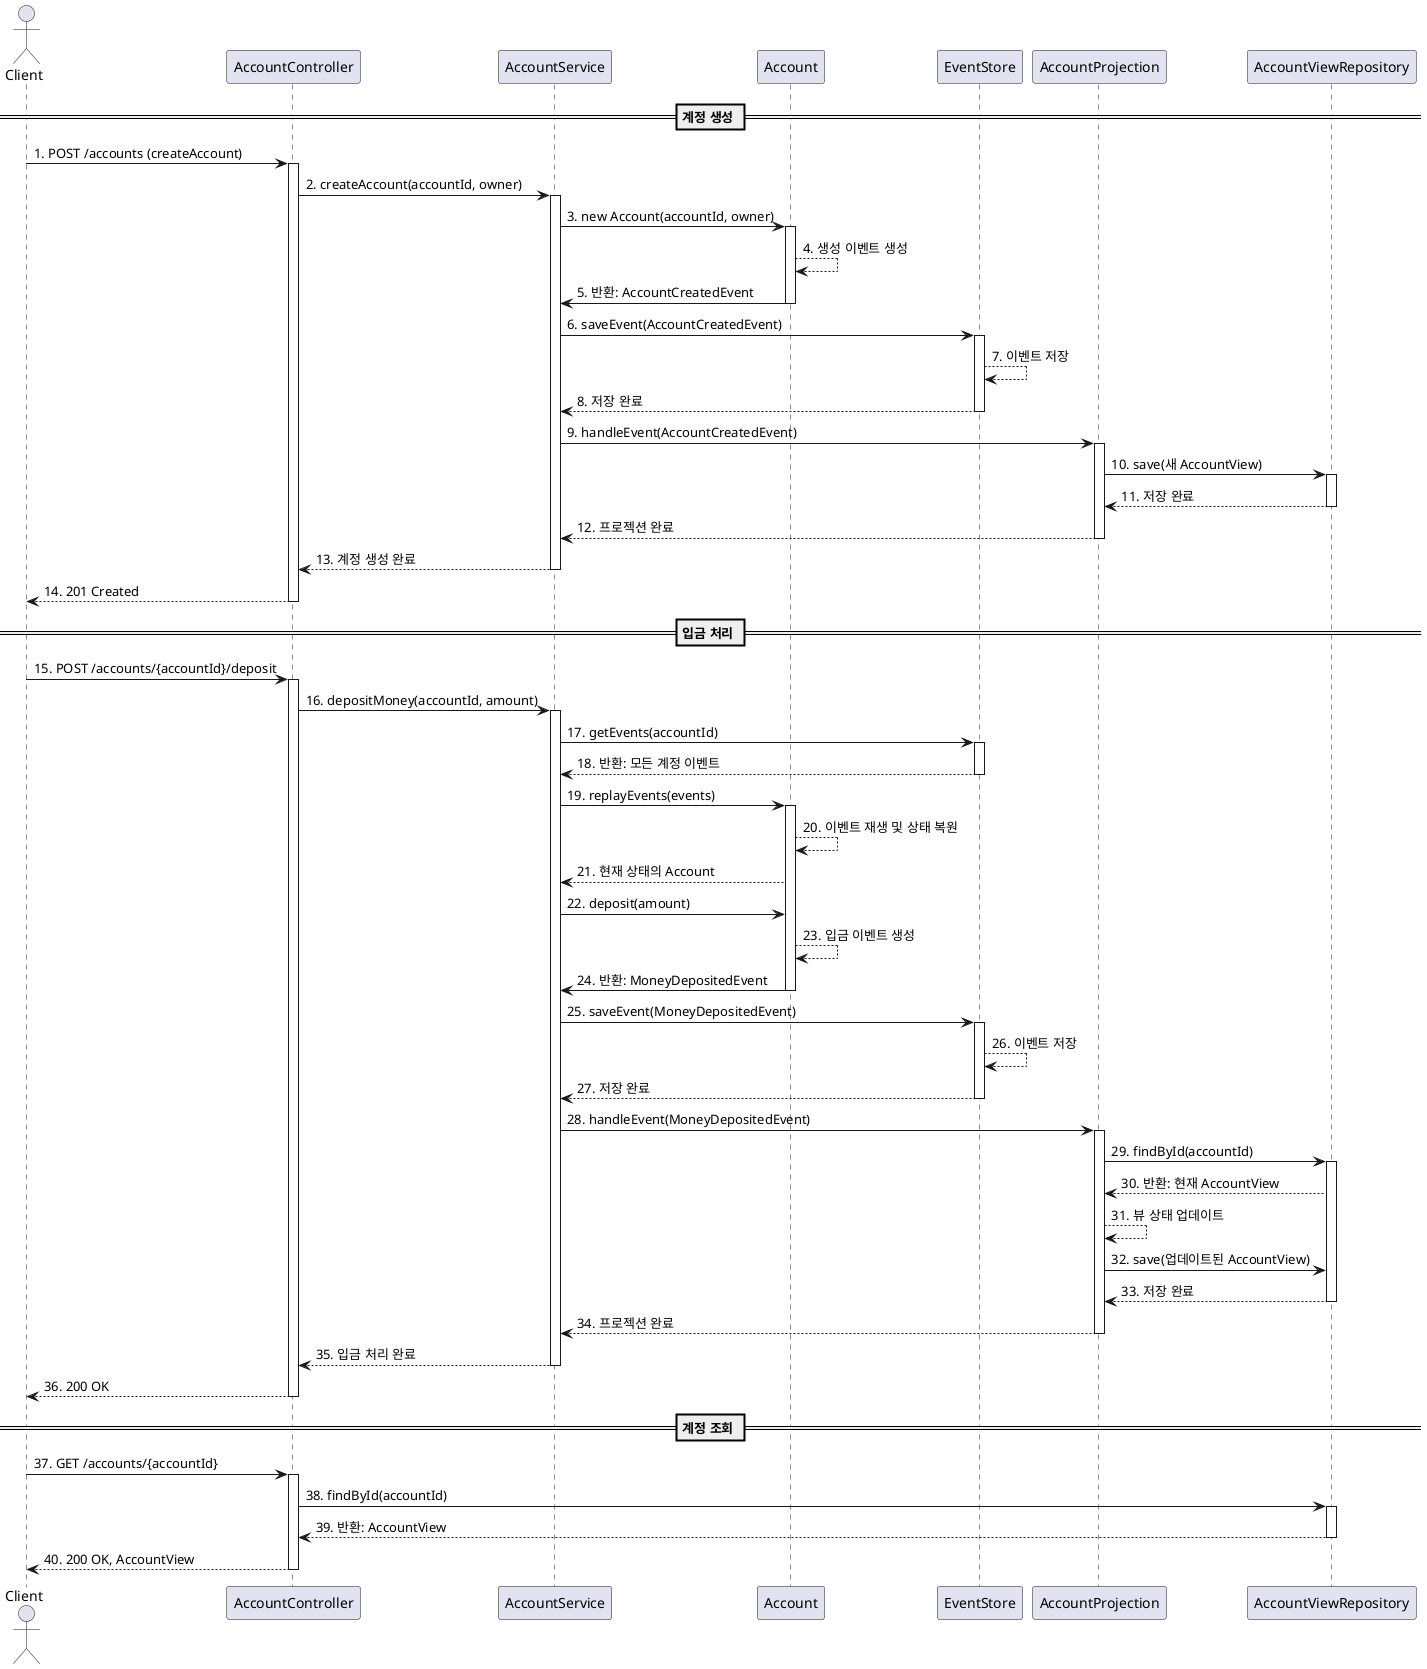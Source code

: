 @startuml
actor Client
participant AccountController
participant AccountService
participant Account
participant EventStore
participant AccountProjection
participant AccountViewRepository

== 계정 생성 ==
Client -> AccountController : 1. POST /accounts (createAccount)
activate AccountController
AccountController -> AccountService : 2. createAccount(accountId, owner)
activate AccountService
AccountService -> Account : 3. new Account(accountId, owner)
activate Account
Account --> Account : 4. 생성 이벤트 생성
Account -> AccountService : 5. 반환: AccountCreatedEvent
deactivate Account
AccountService -> EventStore : 6. saveEvent(AccountCreatedEvent)
activate EventStore
EventStore --> EventStore : 7. 이벤트 저장
EventStore --> AccountService : 8. 저장 완료
deactivate EventStore
AccountService -> AccountProjection : 9. handleEvent(AccountCreatedEvent)
activate AccountProjection
AccountProjection -> AccountViewRepository : 10. save(새 AccountView)
activate AccountViewRepository
AccountViewRepository --> AccountProjection : 11. 저장 완료
deactivate AccountViewRepository
AccountProjection --> AccountService : 12. 프로젝션 완료
deactivate AccountProjection
AccountService --> AccountController : 13. 계정 생성 완료
deactivate AccountService
AccountController --> Client : 14. 201 Created
deactivate AccountController

== 입금 처리 ==
Client -> AccountController : 15. POST /accounts/{accountId}/deposit
activate AccountController
AccountController -> AccountService : 16. depositMoney(accountId, amount)
activate AccountService
AccountService -> EventStore : 17. getEvents(accountId)
activate EventStore
EventStore --> AccountService : 18. 반환: 모든 계정 이벤트
deactivate EventStore
AccountService -> Account : 19. replayEvents(events)
activate Account
Account --> Account : 20. 이벤트 재생 및 상태 복원
Account --> AccountService : 21. 현재 상태의 Account
AccountService -> Account : 22. deposit(amount)
Account --> Account : 23. 입금 이벤트 생성
Account -> AccountService : 24. 반환: MoneyDepositedEvent
deactivate Account
AccountService -> EventStore : 25. saveEvent(MoneyDepositedEvent)
activate EventStore
EventStore --> EventStore : 26. 이벤트 저장
EventStore --> AccountService : 27. 저장 완료
deactivate EventStore
AccountService -> AccountProjection : 28. handleEvent(MoneyDepositedEvent)
activate AccountProjection
AccountProjection -> AccountViewRepository : 29. findById(accountId)
activate AccountViewRepository
AccountViewRepository --> AccountProjection : 30. 반환: 현재 AccountView
AccountProjection --> AccountProjection : 31. 뷰 상태 업데이트
AccountProjection -> AccountViewRepository : 32. save(업데이트된 AccountView)
AccountViewRepository --> AccountProjection : 33. 저장 완료
deactivate AccountViewRepository
AccountProjection --> AccountService : 34. 프로젝션 완료
deactivate AccountProjection
AccountService --> AccountController : 35. 입금 처리 완료
deactivate AccountService
AccountController --> Client : 36. 200 OK
deactivate AccountController

== 계정 조회 ==
Client -> AccountController : 37. GET /accounts/{accountId}
activate AccountController
AccountController -> AccountViewRepository : 38. findById(accountId)
activate AccountViewRepository
AccountViewRepository --> AccountController : 39. 반환: AccountView
deactivate AccountViewRepository
AccountController --> Client : 40. 200 OK, AccountView
deactivate AccountController
@enduml